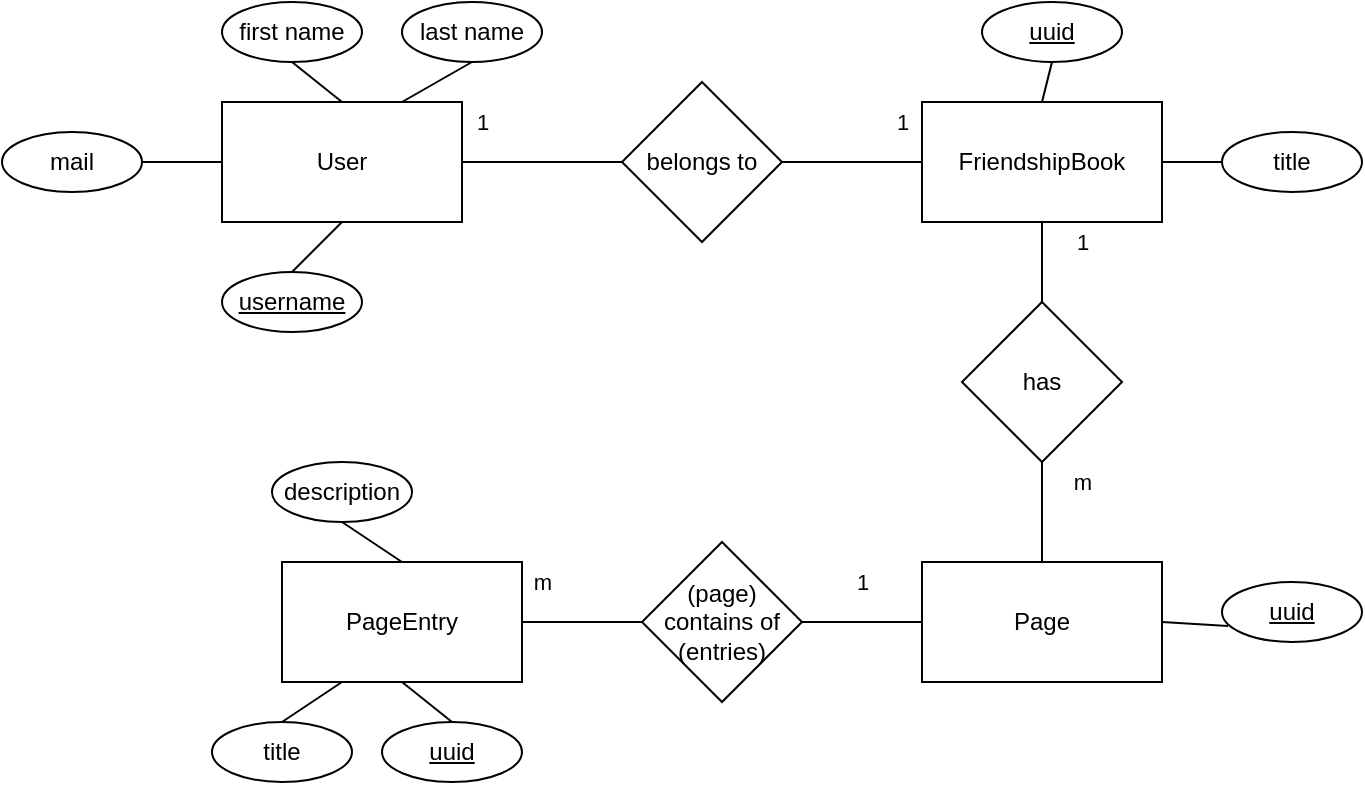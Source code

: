<mxfile version="12.2.9" type="device" pages="1"><diagram name="Page-1" id="efa7a0a1-bf9b-a30e-e6df-94a7791c09e9"><mxGraphModel dx="1604" dy="643" grid="1" gridSize="10" guides="1" tooltips="1" connect="1" arrows="1" fold="1" page="1" pageScale="1" pageWidth="826" pageHeight="1169" background="#ffffff" math="0" shadow="0"><root><mxCell id="0"/><mxCell id="1" parent="0"/><mxCell id="JQI-OMxGTn1fQLOs1Fzj-114" value="User" style="rounded=0;whiteSpace=wrap;html=1;" vertex="1" parent="1"><mxGeometry x="40" y="110" width="120" height="60" as="geometry"/></mxCell><mxCell id="JQI-OMxGTn1fQLOs1Fzj-115" value="FriendshipBook" style="rounded=0;whiteSpace=wrap;html=1;" vertex="1" parent="1"><mxGeometry x="390" y="110" width="120" height="60" as="geometry"/></mxCell><mxCell id="JQI-OMxGTn1fQLOs1Fzj-116" value="Page" style="rounded=0;whiteSpace=wrap;html=1;" vertex="1" parent="1"><mxGeometry x="390" y="340" width="120" height="60" as="geometry"/></mxCell><mxCell id="JQI-OMxGTn1fQLOs1Fzj-118" value="PageEntry" style="rounded=0;whiteSpace=wrap;html=1;" vertex="1" parent="1"><mxGeometry x="70" y="340" width="120" height="60" as="geometry"/></mxCell><mxCell id="JQI-OMxGTn1fQLOs1Fzj-120" value="1" style="endArrow=none;html=1;exitX=1;exitY=0.5;exitDx=0;exitDy=0;entryX=0;entryY=0.5;entryDx=0;entryDy=0;" edge="1" parent="1" source="JQI-OMxGTn1fQLOs1Fzj-114" target="JQI-OMxGTn1fQLOs1Fzj-121"><mxGeometry x="-0.75" y="20" width="50" height="50" relative="1" as="geometry"><mxPoint x="180" y="140" as="sourcePoint"/><mxPoint x="230" y="90" as="targetPoint"/><mxPoint as="offset"/></mxGeometry></mxCell><mxCell id="JQI-OMxGTn1fQLOs1Fzj-121" value="belongs to" style="rhombus;whiteSpace=wrap;html=1;" vertex="1" parent="1"><mxGeometry x="240" y="100" width="80" height="80" as="geometry"/></mxCell><mxCell id="JQI-OMxGTn1fQLOs1Fzj-122" value="1" style="endArrow=none;html=1;exitX=0;exitY=0.5;exitDx=0;exitDy=0;entryX=1;entryY=0.5;entryDx=0;entryDy=0;" edge="1" parent="1" source="JQI-OMxGTn1fQLOs1Fzj-115" target="JQI-OMxGTn1fQLOs1Fzj-121"><mxGeometry x="-0.714" y="-20" width="50" height="50" relative="1" as="geometry"><mxPoint x="170" y="150" as="sourcePoint"/><mxPoint x="250" y="150" as="targetPoint"/><mxPoint as="offset"/></mxGeometry></mxCell><mxCell id="JQI-OMxGTn1fQLOs1Fzj-123" value="has" style="rhombus;whiteSpace=wrap;html=1;" vertex="1" parent="1"><mxGeometry x="410" y="210" width="80" height="80" as="geometry"/></mxCell><mxCell id="JQI-OMxGTn1fQLOs1Fzj-124" value="1" style="endArrow=none;html=1;entryX=0.5;entryY=1;entryDx=0;entryDy=0;exitX=0.5;exitY=0;exitDx=0;exitDy=0;" edge="1" parent="1" source="JQI-OMxGTn1fQLOs1Fzj-123" target="JQI-OMxGTn1fQLOs1Fzj-115"><mxGeometry x="0.5" y="-20" width="50" height="50" relative="1" as="geometry"><mxPoint x="40" y="460" as="sourcePoint"/><mxPoint x="90" y="410" as="targetPoint"/><mxPoint as="offset"/></mxGeometry></mxCell><mxCell id="JQI-OMxGTn1fQLOs1Fzj-125" value="m" style="endArrow=none;html=1;entryX=0.5;entryY=1;entryDx=0;entryDy=0;exitX=0.5;exitY=0;exitDx=0;exitDy=0;" edge="1" parent="1" source="JQI-OMxGTn1fQLOs1Fzj-116" target="JQI-OMxGTn1fQLOs1Fzj-123"><mxGeometry x="0.6" y="-20" width="50" height="50" relative="1" as="geometry"><mxPoint x="40" y="470" as="sourcePoint"/><mxPoint x="90" y="420" as="targetPoint"/><mxPoint as="offset"/></mxGeometry></mxCell><mxCell id="JQI-OMxGTn1fQLOs1Fzj-126" value="(page) contains of (entries)" style="rhombus;whiteSpace=wrap;html=1;" vertex="1" parent="1"><mxGeometry x="250" y="330" width="80" height="80" as="geometry"/></mxCell><mxCell id="JQI-OMxGTn1fQLOs1Fzj-127" value="m" style="endArrow=none;html=1;entryX=0;entryY=0.5;entryDx=0;entryDy=0;" edge="1" parent="1" source="JQI-OMxGTn1fQLOs1Fzj-118" target="JQI-OMxGTn1fQLOs1Fzj-126"><mxGeometry x="-0.667" y="20" width="50" height="50" relative="1" as="geometry"><mxPoint x="40" y="480" as="sourcePoint"/><mxPoint x="90" y="430" as="targetPoint"/><mxPoint as="offset"/></mxGeometry></mxCell><mxCell id="JQI-OMxGTn1fQLOs1Fzj-128" value="1" style="endArrow=none;html=1;entryX=0;entryY=0.5;entryDx=0;entryDy=0;exitX=1;exitY=0.5;exitDx=0;exitDy=0;" edge="1" parent="1" source="JQI-OMxGTn1fQLOs1Fzj-126" target="JQI-OMxGTn1fQLOs1Fzj-116"><mxGeometry y="20" width="50" height="50" relative="1" as="geometry"><mxPoint x="40" y="480" as="sourcePoint"/><mxPoint x="90" y="430" as="targetPoint"/><mxPoint as="offset"/></mxGeometry></mxCell><mxCell id="JQI-OMxGTn1fQLOs1Fzj-129" value="&lt;u&gt;uuid&lt;/u&gt;" style="ellipse;whiteSpace=wrap;html=1;" vertex="1" parent="1"><mxGeometry x="540" y="350" width="70" height="30" as="geometry"/></mxCell><mxCell id="JQI-OMxGTn1fQLOs1Fzj-131" value="&lt;u&gt;uuid&lt;/u&gt;" style="ellipse;whiteSpace=wrap;html=1;" vertex="1" parent="1"><mxGeometry x="120" y="420" width="70" height="30" as="geometry"/></mxCell><mxCell id="JQI-OMxGTn1fQLOs1Fzj-132" value="&lt;u&gt;uuid&lt;/u&gt;" style="ellipse;whiteSpace=wrap;html=1;" vertex="1" parent="1"><mxGeometry x="420" y="60" width="70" height="30" as="geometry"/></mxCell><mxCell id="JQI-OMxGTn1fQLOs1Fzj-133" value="title" style="ellipse;whiteSpace=wrap;html=1;" vertex="1" parent="1"><mxGeometry x="35" y="420" width="70" height="30" as="geometry"/></mxCell><mxCell id="JQI-OMxGTn1fQLOs1Fzj-134" value="description" style="ellipse;whiteSpace=wrap;html=1;" vertex="1" parent="1"><mxGeometry x="65" y="290" width="70" height="30" as="geometry"/></mxCell><mxCell id="JQI-OMxGTn1fQLOs1Fzj-135" value="first name" style="ellipse;whiteSpace=wrap;html=1;" vertex="1" parent="1"><mxGeometry x="40" y="60" width="70" height="30" as="geometry"/></mxCell><mxCell id="JQI-OMxGTn1fQLOs1Fzj-136" value="last name" style="ellipse;whiteSpace=wrap;html=1;" vertex="1" parent="1"><mxGeometry x="130" y="60" width="70" height="30" as="geometry"/></mxCell><mxCell id="JQI-OMxGTn1fQLOs1Fzj-137" value="&lt;u&gt;username&lt;/u&gt;" style="ellipse;whiteSpace=wrap;html=1;" vertex="1" parent="1"><mxGeometry x="40" y="195" width="70" height="30" as="geometry"/></mxCell><mxCell id="JQI-OMxGTn1fQLOs1Fzj-138" value="mail" style="ellipse;whiteSpace=wrap;html=1;" vertex="1" parent="1"><mxGeometry x="-70" y="125" width="70" height="30" as="geometry"/></mxCell><mxCell id="JQI-OMxGTn1fQLOs1Fzj-139" value="title" style="ellipse;whiteSpace=wrap;html=1;" vertex="1" parent="1"><mxGeometry x="540" y="125" width="70" height="30" as="geometry"/></mxCell><mxCell id="JQI-OMxGTn1fQLOs1Fzj-140" value="" style="endArrow=none;html=1;entryX=0.25;entryY=1;entryDx=0;entryDy=0;exitX=0.5;exitY=0;exitDx=0;exitDy=0;" edge="1" parent="1" source="JQI-OMxGTn1fQLOs1Fzj-133" target="JQI-OMxGTn1fQLOs1Fzj-118"><mxGeometry width="50" height="50" relative="1" as="geometry"><mxPoint x="-40" y="520" as="sourcePoint"/><mxPoint x="10" y="470" as="targetPoint"/></mxGeometry></mxCell><mxCell id="JQI-OMxGTn1fQLOs1Fzj-141" value="" style="endArrow=none;html=1;entryX=0.5;entryY=1;entryDx=0;entryDy=0;exitX=0.5;exitY=0;exitDx=0;exitDy=0;" edge="1" parent="1" source="JQI-OMxGTn1fQLOs1Fzj-131" target="JQI-OMxGTn1fQLOs1Fzj-118"><mxGeometry width="50" height="50" relative="1" as="geometry"><mxPoint x="80" y="430" as="sourcePoint"/><mxPoint x="110" y="410" as="targetPoint"/></mxGeometry></mxCell><mxCell id="JQI-OMxGTn1fQLOs1Fzj-142" value="" style="endArrow=none;html=1;entryX=0.5;entryY=1;entryDx=0;entryDy=0;exitX=0.5;exitY=0;exitDx=0;exitDy=0;" edge="1" parent="1" source="JQI-OMxGTn1fQLOs1Fzj-118" target="JQI-OMxGTn1fQLOs1Fzj-134"><mxGeometry width="50" height="50" relative="1" as="geometry"><mxPoint x="-40" y="520" as="sourcePoint"/><mxPoint x="10" y="470" as="targetPoint"/></mxGeometry></mxCell><mxCell id="JQI-OMxGTn1fQLOs1Fzj-143" value="" style="endArrow=none;html=1;entryX=1;entryY=0.5;entryDx=0;entryDy=0;exitX=0;exitY=0.5;exitDx=0;exitDy=0;" edge="1" parent="1" source="JQI-OMxGTn1fQLOs1Fzj-114" target="JQI-OMxGTn1fQLOs1Fzj-138"><mxGeometry width="50" height="50" relative="1" as="geometry"><mxPoint x="-40" y="520" as="sourcePoint"/><mxPoint x="10" y="470" as="targetPoint"/></mxGeometry></mxCell><mxCell id="JQI-OMxGTn1fQLOs1Fzj-144" value="" style="endArrow=none;html=1;entryX=0.5;entryY=1;entryDx=0;entryDy=0;exitX=0.5;exitY=0;exitDx=0;exitDy=0;" edge="1" parent="1" source="JQI-OMxGTn1fQLOs1Fzj-137" target="JQI-OMxGTn1fQLOs1Fzj-114"><mxGeometry width="50" height="50" relative="1" as="geometry"><mxPoint x="-70" y="520" as="sourcePoint"/><mxPoint x="-20" y="470" as="targetPoint"/></mxGeometry></mxCell><mxCell id="JQI-OMxGTn1fQLOs1Fzj-145" value="" style="endArrow=none;html=1;entryX=0.5;entryY=1;entryDx=0;entryDy=0;exitX=0.5;exitY=0;exitDx=0;exitDy=0;" edge="1" parent="1" source="JQI-OMxGTn1fQLOs1Fzj-114" target="JQI-OMxGTn1fQLOs1Fzj-135"><mxGeometry width="50" height="50" relative="1" as="geometry"><mxPoint x="-70" y="520" as="sourcePoint"/><mxPoint x="-20" y="470" as="targetPoint"/></mxGeometry></mxCell><mxCell id="JQI-OMxGTn1fQLOs1Fzj-146" value="" style="endArrow=none;html=1;entryX=0.5;entryY=1;entryDx=0;entryDy=0;exitX=0.75;exitY=0;exitDx=0;exitDy=0;" edge="1" parent="1" source="JQI-OMxGTn1fQLOs1Fzj-114" target="JQI-OMxGTn1fQLOs1Fzj-136"><mxGeometry width="50" height="50" relative="1" as="geometry"><mxPoint x="-70" y="520" as="sourcePoint"/><mxPoint x="-20" y="470" as="targetPoint"/></mxGeometry></mxCell><mxCell id="JQI-OMxGTn1fQLOs1Fzj-147" value="" style="endArrow=none;html=1;entryX=0.5;entryY=1;entryDx=0;entryDy=0;exitX=0.5;exitY=0;exitDx=0;exitDy=0;" edge="1" parent="1" source="JQI-OMxGTn1fQLOs1Fzj-115" target="JQI-OMxGTn1fQLOs1Fzj-132"><mxGeometry width="50" height="50" relative="1" as="geometry"><mxPoint x="-70" y="520" as="sourcePoint"/><mxPoint x="-20" y="470" as="targetPoint"/></mxGeometry></mxCell><mxCell id="JQI-OMxGTn1fQLOs1Fzj-148" value="" style="endArrow=none;html=1;entryX=0;entryY=0.5;entryDx=0;entryDy=0;exitX=1;exitY=0.5;exitDx=0;exitDy=0;" edge="1" parent="1" source="JQI-OMxGTn1fQLOs1Fzj-115" target="JQI-OMxGTn1fQLOs1Fzj-139"><mxGeometry width="50" height="50" relative="1" as="geometry"><mxPoint x="-70" y="520" as="sourcePoint"/><mxPoint x="-20" y="470" as="targetPoint"/></mxGeometry></mxCell><mxCell id="JQI-OMxGTn1fQLOs1Fzj-149" value="" style="endArrow=none;html=1;entryX=0.043;entryY=0.733;entryDx=0;entryDy=0;entryPerimeter=0;exitX=1;exitY=0.5;exitDx=0;exitDy=0;" edge="1" parent="1" source="JQI-OMxGTn1fQLOs1Fzj-116" target="JQI-OMxGTn1fQLOs1Fzj-129"><mxGeometry width="50" height="50" relative="1" as="geometry"><mxPoint x="-70" y="520" as="sourcePoint"/><mxPoint x="-20" y="470" as="targetPoint"/></mxGeometry></mxCell></root></mxGraphModel></diagram></mxfile>
